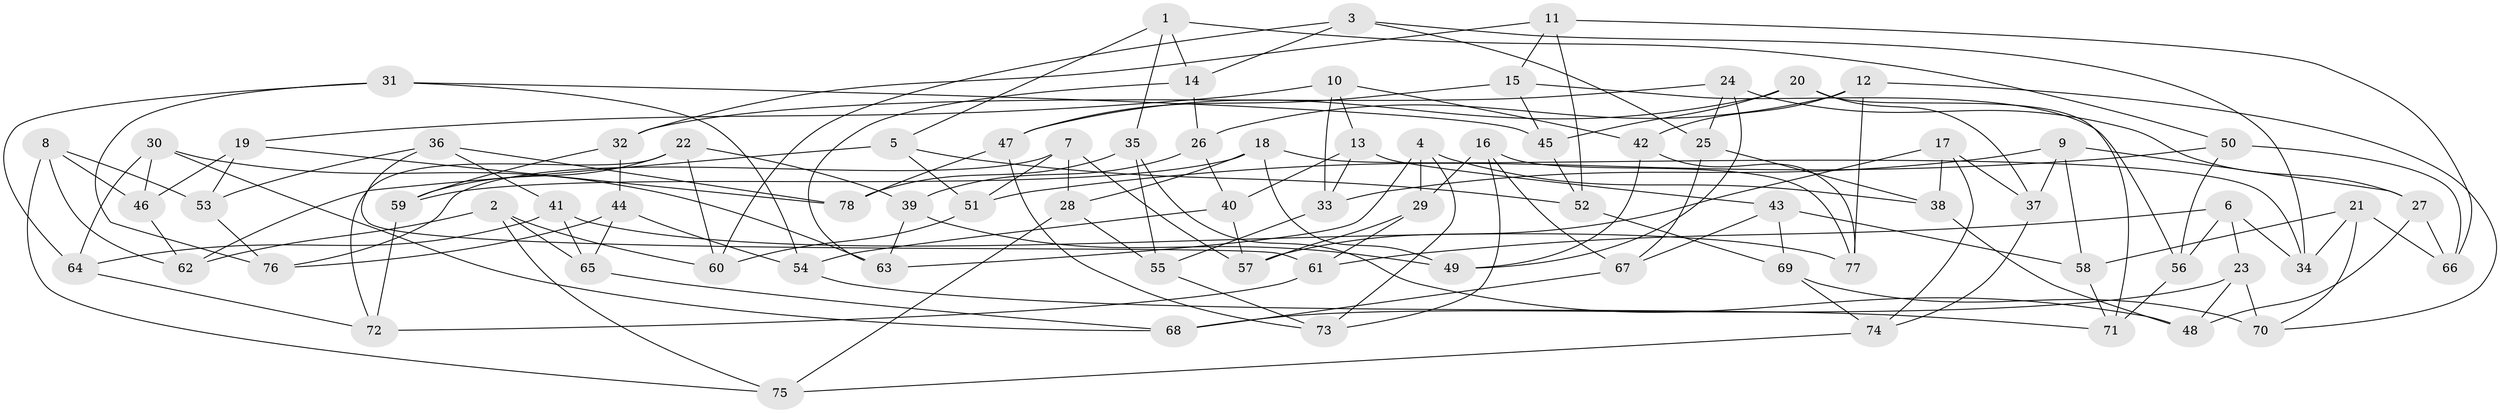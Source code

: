 // coarse degree distribution, {4: 0.20512820512820512, 6: 0.3076923076923077, 5: 0.3333333333333333, 3: 0.07692307692307693, 9: 0.02564102564102564, 8: 0.02564102564102564, 7: 0.02564102564102564}
// Generated by graph-tools (version 1.1) at 2025/38/03/04/25 23:38:19]
// undirected, 78 vertices, 156 edges
graph export_dot {
  node [color=gray90,style=filled];
  1;
  2;
  3;
  4;
  5;
  6;
  7;
  8;
  9;
  10;
  11;
  12;
  13;
  14;
  15;
  16;
  17;
  18;
  19;
  20;
  21;
  22;
  23;
  24;
  25;
  26;
  27;
  28;
  29;
  30;
  31;
  32;
  33;
  34;
  35;
  36;
  37;
  38;
  39;
  40;
  41;
  42;
  43;
  44;
  45;
  46;
  47;
  48;
  49;
  50;
  51;
  52;
  53;
  54;
  55;
  56;
  57;
  58;
  59;
  60;
  61;
  62;
  63;
  64;
  65;
  66;
  67;
  68;
  69;
  70;
  71;
  72;
  73;
  74;
  75;
  76;
  77;
  78;
  1 -- 5;
  1 -- 35;
  1 -- 50;
  1 -- 14;
  2 -- 65;
  2 -- 60;
  2 -- 62;
  2 -- 75;
  3 -- 25;
  3 -- 34;
  3 -- 60;
  3 -- 14;
  4 -- 73;
  4 -- 29;
  4 -- 38;
  4 -- 63;
  5 -- 51;
  5 -- 52;
  5 -- 62;
  6 -- 34;
  6 -- 61;
  6 -- 23;
  6 -- 56;
  7 -- 76;
  7 -- 57;
  7 -- 51;
  7 -- 28;
  8 -- 53;
  8 -- 62;
  8 -- 46;
  8 -- 75;
  9 -- 37;
  9 -- 58;
  9 -- 33;
  9 -- 27;
  10 -- 33;
  10 -- 13;
  10 -- 42;
  10 -- 19;
  11 -- 15;
  11 -- 32;
  11 -- 52;
  11 -- 66;
  12 -- 26;
  12 -- 42;
  12 -- 70;
  12 -- 77;
  13 -- 40;
  13 -- 33;
  13 -- 43;
  14 -- 63;
  14 -- 26;
  15 -- 45;
  15 -- 47;
  15 -- 56;
  16 -- 73;
  16 -- 77;
  16 -- 67;
  16 -- 29;
  17 -- 57;
  17 -- 38;
  17 -- 37;
  17 -- 74;
  18 -- 49;
  18 -- 59;
  18 -- 34;
  18 -- 28;
  19 -- 78;
  19 -- 53;
  19 -- 46;
  20 -- 37;
  20 -- 45;
  20 -- 71;
  20 -- 47;
  21 -- 58;
  21 -- 66;
  21 -- 70;
  21 -- 34;
  22 -- 60;
  22 -- 59;
  22 -- 39;
  22 -- 72;
  23 -- 48;
  23 -- 70;
  23 -- 68;
  24 -- 49;
  24 -- 32;
  24 -- 27;
  24 -- 25;
  25 -- 38;
  25 -- 67;
  26 -- 39;
  26 -- 40;
  27 -- 48;
  27 -- 66;
  28 -- 75;
  28 -- 55;
  29 -- 61;
  29 -- 57;
  30 -- 63;
  30 -- 46;
  30 -- 68;
  30 -- 64;
  31 -- 76;
  31 -- 54;
  31 -- 45;
  31 -- 64;
  32 -- 44;
  32 -- 59;
  33 -- 55;
  35 -- 48;
  35 -- 55;
  35 -- 78;
  36 -- 53;
  36 -- 78;
  36 -- 41;
  36 -- 61;
  37 -- 74;
  38 -- 48;
  39 -- 63;
  39 -- 49;
  40 -- 57;
  40 -- 54;
  41 -- 65;
  41 -- 77;
  41 -- 64;
  42 -- 49;
  42 -- 77;
  43 -- 58;
  43 -- 67;
  43 -- 69;
  44 -- 76;
  44 -- 54;
  44 -- 65;
  45 -- 52;
  46 -- 62;
  47 -- 78;
  47 -- 73;
  50 -- 51;
  50 -- 56;
  50 -- 66;
  51 -- 60;
  52 -- 69;
  53 -- 76;
  54 -- 71;
  55 -- 73;
  56 -- 71;
  58 -- 71;
  59 -- 72;
  61 -- 72;
  64 -- 72;
  65 -- 68;
  67 -- 68;
  69 -- 74;
  69 -- 70;
  74 -- 75;
}
